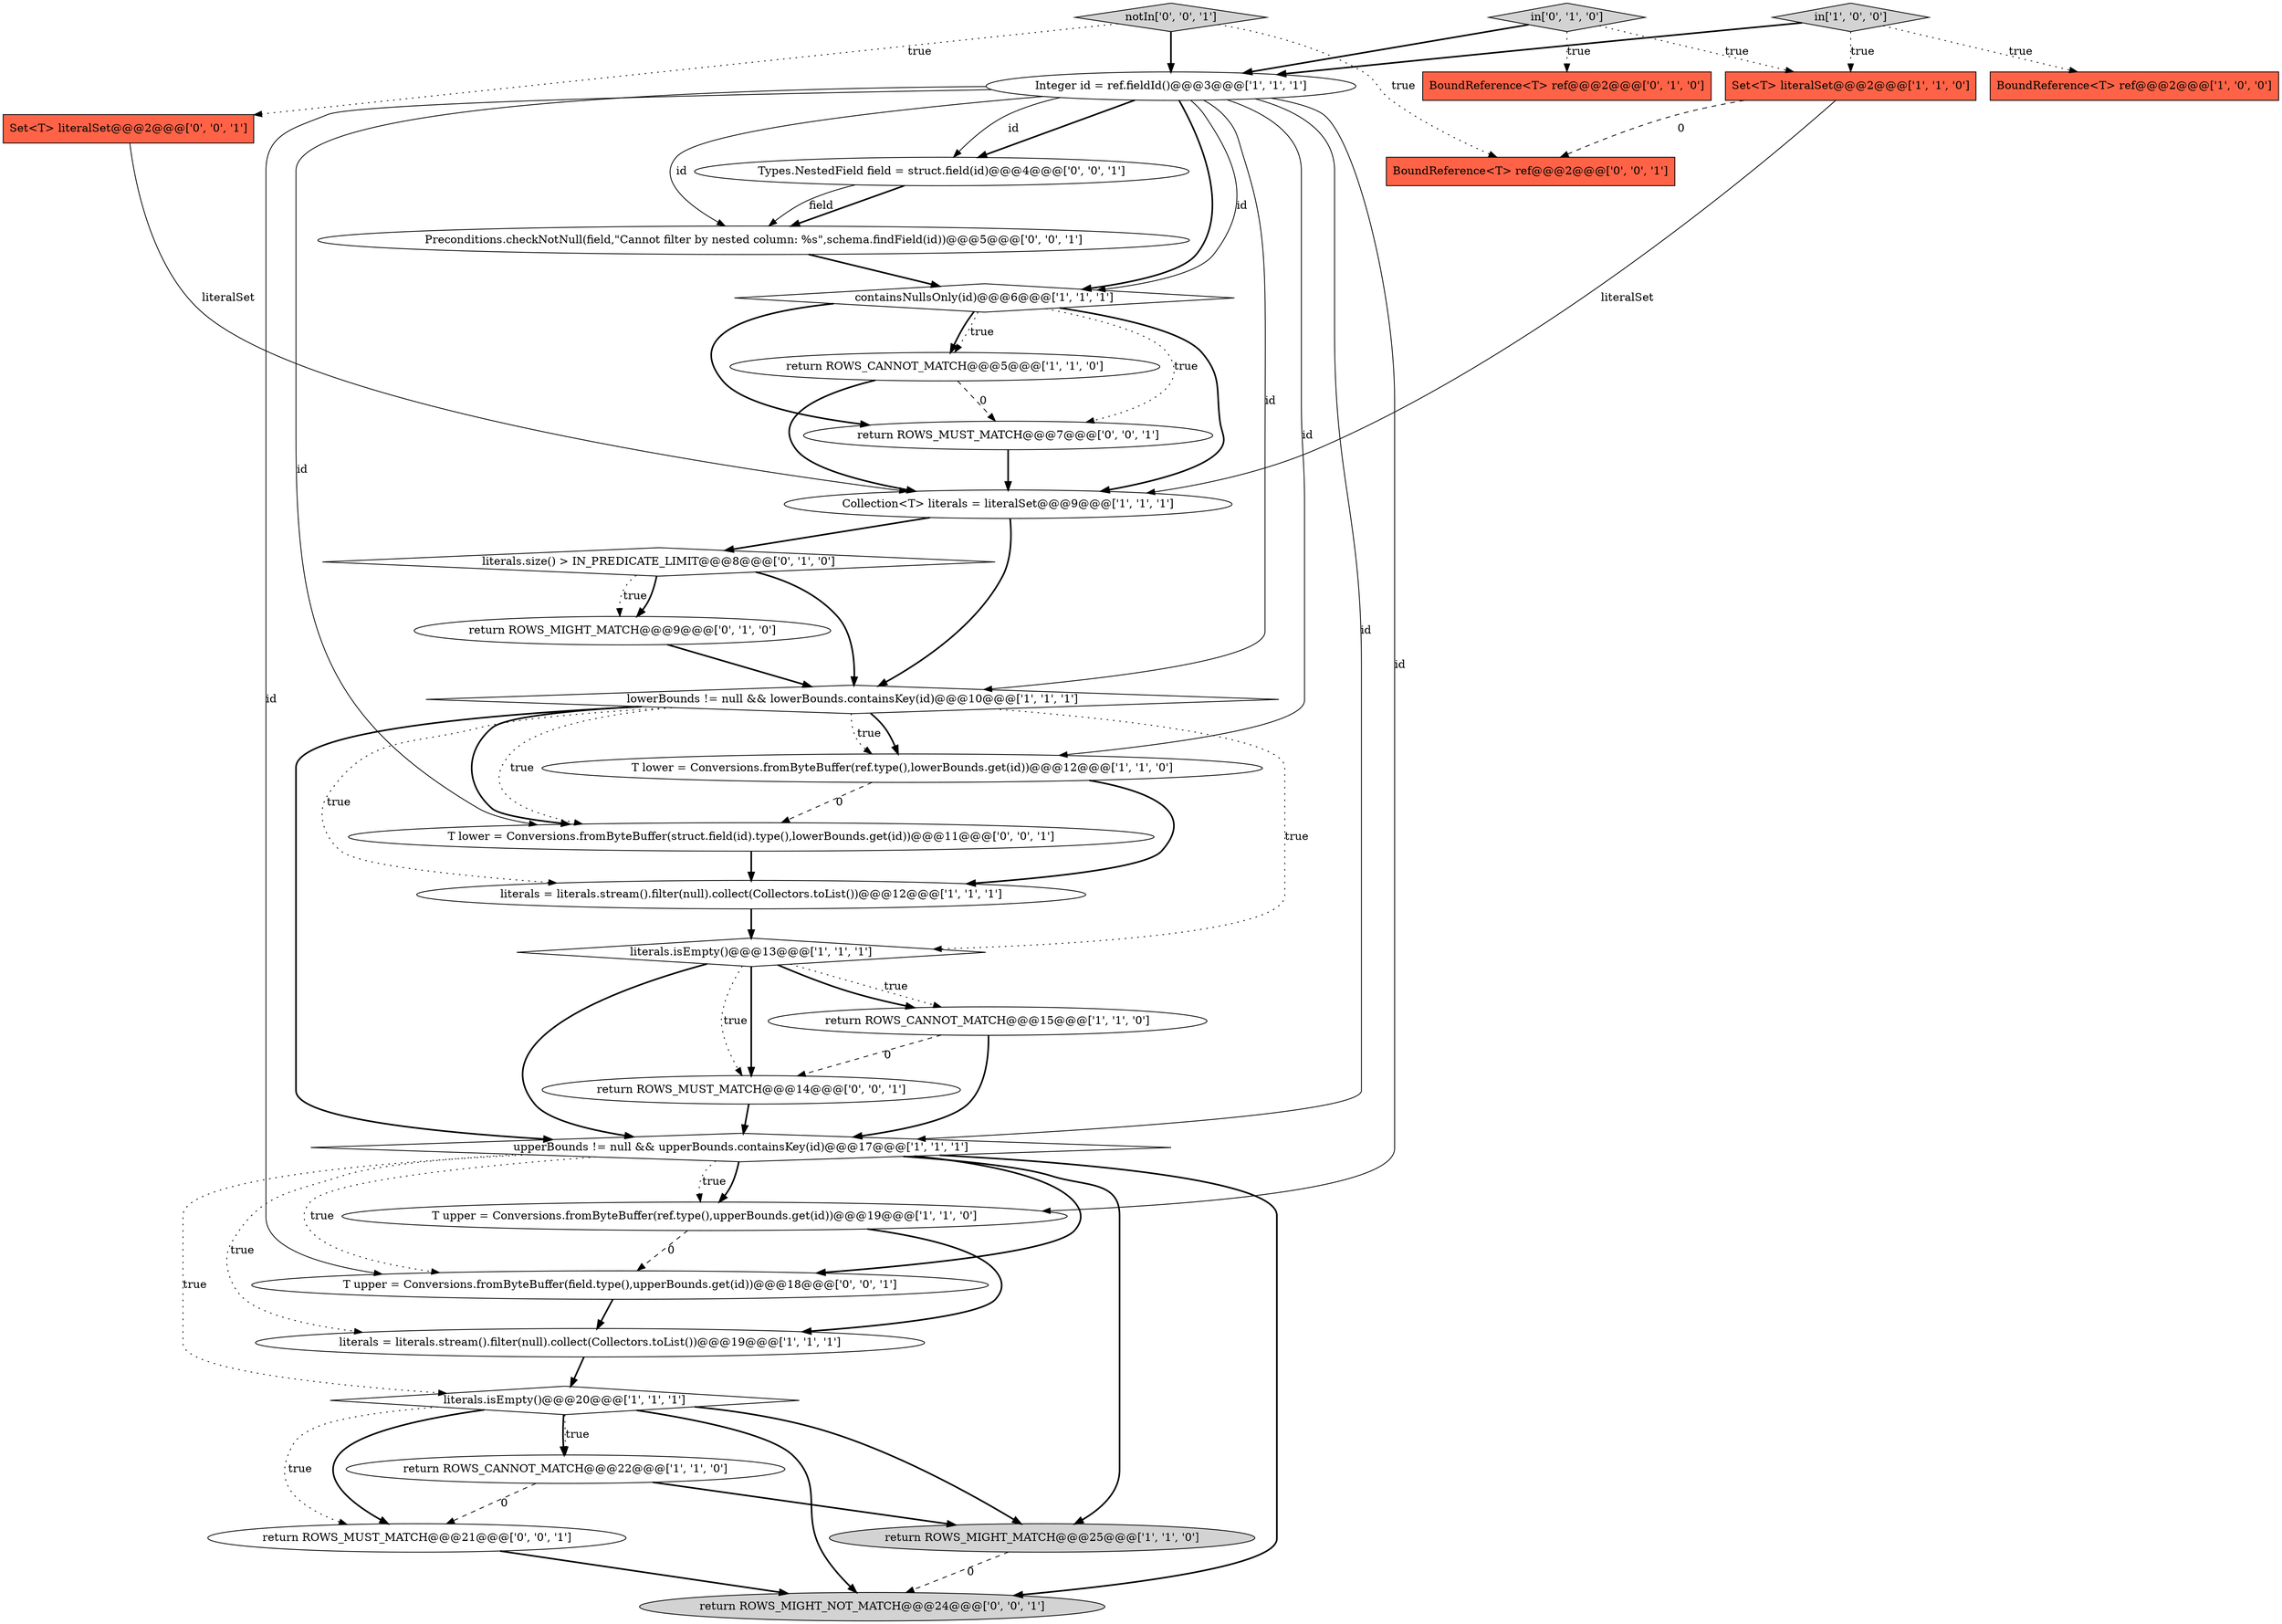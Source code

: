 digraph {
10 [style = filled, label = "return ROWS_MIGHT_MATCH@@@25@@@['1', '1', '0']", fillcolor = lightgray, shape = ellipse image = "AAA0AAABBB1BBB"];
1 [style = filled, label = "in['1', '0', '0']", fillcolor = lightgray, shape = diamond image = "AAA0AAABBB1BBB"];
25 [style = filled, label = "Preconditions.checkNotNull(field,\"Cannot filter by nested column: %s\",schema.findField(id))@@@5@@@['0', '0', '1']", fillcolor = white, shape = ellipse image = "AAA0AAABBB3BBB"];
31 [style = filled, label = "return ROWS_MUST_MATCH@@@21@@@['0', '0', '1']", fillcolor = white, shape = ellipse image = "AAA0AAABBB3BBB"];
14 [style = filled, label = "containsNullsOnly(id)@@@6@@@['1', '1', '1']", fillcolor = white, shape = diamond image = "AAA0AAABBB1BBB"];
26 [style = filled, label = "T lower = Conversions.fromByteBuffer(struct.field(id).type(),lowerBounds.get(id))@@@11@@@['0', '0', '1']", fillcolor = white, shape = ellipse image = "AAA0AAABBB3BBB"];
23 [style = filled, label = "return ROWS_MUST_MATCH@@@7@@@['0', '0', '1']", fillcolor = white, shape = ellipse image = "AAA0AAABBB3BBB"];
4 [style = filled, label = "T upper = Conversions.fromByteBuffer(ref.type(),upperBounds.get(id))@@@19@@@['1', '1', '0']", fillcolor = white, shape = ellipse image = "AAA0AAABBB1BBB"];
9 [style = filled, label = "return ROWS_CANNOT_MATCH@@@5@@@['1', '1', '0']", fillcolor = white, shape = ellipse image = "AAA0AAABBB1BBB"];
17 [style = filled, label = "literals.isEmpty()@@@20@@@['1', '1', '1']", fillcolor = white, shape = diamond image = "AAA0AAABBB1BBB"];
32 [style = filled, label = "return ROWS_MUST_MATCH@@@14@@@['0', '0', '1']", fillcolor = white, shape = ellipse image = "AAA0AAABBB3BBB"];
3 [style = filled, label = "Integer id = ref.fieldId()@@@3@@@['1', '1', '1']", fillcolor = white, shape = ellipse image = "AAA0AAABBB1BBB"];
27 [style = filled, label = "BoundReference<T> ref@@@2@@@['0', '0', '1']", fillcolor = tomato, shape = box image = "AAA0AAABBB3BBB"];
21 [style = filled, label = "return ROWS_MIGHT_MATCH@@@9@@@['0', '1', '0']", fillcolor = white, shape = ellipse image = "AAA1AAABBB2BBB"];
18 [style = filled, label = "in['0', '1', '0']", fillcolor = lightgray, shape = diamond image = "AAA0AAABBB2BBB"];
16 [style = filled, label = "literals.isEmpty()@@@13@@@['1', '1', '1']", fillcolor = white, shape = diamond image = "AAA0AAABBB1BBB"];
20 [style = filled, label = "BoundReference<T> ref@@@2@@@['0', '1', '0']", fillcolor = tomato, shape = box image = "AAA0AAABBB2BBB"];
8 [style = filled, label = "literals = literals.stream().filter(null).collect(Collectors.toList())@@@12@@@['1', '1', '1']", fillcolor = white, shape = ellipse image = "AAA0AAABBB1BBB"];
30 [style = filled, label = "notIn['0', '0', '1']", fillcolor = lightgray, shape = diamond image = "AAA0AAABBB3BBB"];
28 [style = filled, label = "T upper = Conversions.fromByteBuffer(field.type(),upperBounds.get(id))@@@18@@@['0', '0', '1']", fillcolor = white, shape = ellipse image = "AAA0AAABBB3BBB"];
7 [style = filled, label = "T lower = Conversions.fromByteBuffer(ref.type(),lowerBounds.get(id))@@@12@@@['1', '1', '0']", fillcolor = white, shape = ellipse image = "AAA0AAABBB1BBB"];
2 [style = filled, label = "return ROWS_CANNOT_MATCH@@@15@@@['1', '1', '0']", fillcolor = white, shape = ellipse image = "AAA0AAABBB1BBB"];
5 [style = filled, label = "BoundReference<T> ref@@@2@@@['1', '0', '0']", fillcolor = tomato, shape = box image = "AAA0AAABBB1BBB"];
12 [style = filled, label = "Collection<T> literals = literalSet@@@9@@@['1', '1', '1']", fillcolor = white, shape = ellipse image = "AAA0AAABBB1BBB"];
15 [style = filled, label = "return ROWS_CANNOT_MATCH@@@22@@@['1', '1', '0']", fillcolor = white, shape = ellipse image = "AAA0AAABBB1BBB"];
19 [style = filled, label = "literals.size() > IN_PREDICATE_LIMIT@@@8@@@['0', '1', '0']", fillcolor = white, shape = diamond image = "AAA1AAABBB2BBB"];
11 [style = filled, label = "upperBounds != null && upperBounds.containsKey(id)@@@17@@@['1', '1', '1']", fillcolor = white, shape = diamond image = "AAA0AAABBB1BBB"];
6 [style = filled, label = "Set<T> literalSet@@@2@@@['1', '1', '0']", fillcolor = tomato, shape = box image = "AAA0AAABBB1BBB"];
13 [style = filled, label = "lowerBounds != null && lowerBounds.containsKey(id)@@@10@@@['1', '1', '1']", fillcolor = white, shape = diamond image = "AAA0AAABBB1BBB"];
22 [style = filled, label = "return ROWS_MIGHT_NOT_MATCH@@@24@@@['0', '0', '1']", fillcolor = lightgray, shape = ellipse image = "AAA0AAABBB3BBB"];
24 [style = filled, label = "Set<T> literalSet@@@2@@@['0', '0', '1']", fillcolor = tomato, shape = box image = "AAA0AAABBB3BBB"];
0 [style = filled, label = "literals = literals.stream().filter(null).collect(Collectors.toList())@@@19@@@['1', '1', '1']", fillcolor = white, shape = ellipse image = "AAA0AAABBB1BBB"];
29 [style = filled, label = "Types.NestedField field = struct.field(id)@@@4@@@['0', '0', '1']", fillcolor = white, shape = ellipse image = "AAA0AAABBB3BBB"];
8->16 [style = bold, label=""];
18->3 [style = bold, label=""];
3->29 [style = bold, label=""];
13->26 [style = bold, label=""];
3->7 [style = solid, label="id"];
19->21 [style = dotted, label="true"];
11->22 [style = bold, label=""];
11->4 [style = bold, label=""];
18->20 [style = dotted, label="true"];
3->14 [style = bold, label=""];
13->7 [style = bold, label=""];
3->28 [style = solid, label="id"];
7->8 [style = bold, label=""];
26->8 [style = bold, label=""];
16->2 [style = dotted, label="true"];
4->28 [style = dashed, label="0"];
2->11 [style = bold, label=""];
30->27 [style = dotted, label="true"];
3->29 [style = solid, label="id"];
25->14 [style = bold, label=""];
17->31 [style = dotted, label="true"];
13->16 [style = dotted, label="true"];
31->22 [style = bold, label=""];
14->12 [style = bold, label=""];
14->9 [style = bold, label=""];
24->12 [style = solid, label="literalSet"];
32->11 [style = bold, label=""];
3->26 [style = solid, label="id"];
13->8 [style = dotted, label="true"];
11->0 [style = dotted, label="true"];
1->6 [style = dotted, label="true"];
11->28 [style = dotted, label="true"];
30->24 [style = dotted, label="true"];
11->17 [style = dotted, label="true"];
14->9 [style = dotted, label="true"];
3->11 [style = solid, label="id"];
29->25 [style = bold, label=""];
6->12 [style = solid, label="literalSet"];
19->13 [style = bold, label=""];
12->13 [style = bold, label=""];
13->26 [style = dotted, label="true"];
16->2 [style = bold, label=""];
16->32 [style = bold, label=""];
18->6 [style = dotted, label="true"];
19->21 [style = bold, label=""];
17->15 [style = dotted, label="true"];
13->11 [style = bold, label=""];
1->3 [style = bold, label=""];
11->10 [style = bold, label=""];
17->15 [style = bold, label=""];
23->12 [style = bold, label=""];
30->3 [style = bold, label=""];
1->5 [style = dotted, label="true"];
21->13 [style = bold, label=""];
12->19 [style = bold, label=""];
0->17 [style = bold, label=""];
9->23 [style = dashed, label="0"];
14->23 [style = bold, label=""];
11->4 [style = dotted, label="true"];
16->32 [style = dotted, label="true"];
15->31 [style = dashed, label="0"];
17->22 [style = bold, label=""];
6->27 [style = dashed, label="0"];
3->4 [style = solid, label="id"];
3->25 [style = solid, label="id"];
14->23 [style = dotted, label="true"];
7->26 [style = dashed, label="0"];
11->28 [style = bold, label=""];
16->11 [style = bold, label=""];
2->32 [style = dashed, label="0"];
10->22 [style = dashed, label="0"];
15->10 [style = bold, label=""];
13->7 [style = dotted, label="true"];
29->25 [style = solid, label="field"];
17->10 [style = bold, label=""];
28->0 [style = bold, label=""];
4->0 [style = bold, label=""];
9->12 [style = bold, label=""];
3->14 [style = solid, label="id"];
17->31 [style = bold, label=""];
3->13 [style = solid, label="id"];
}
